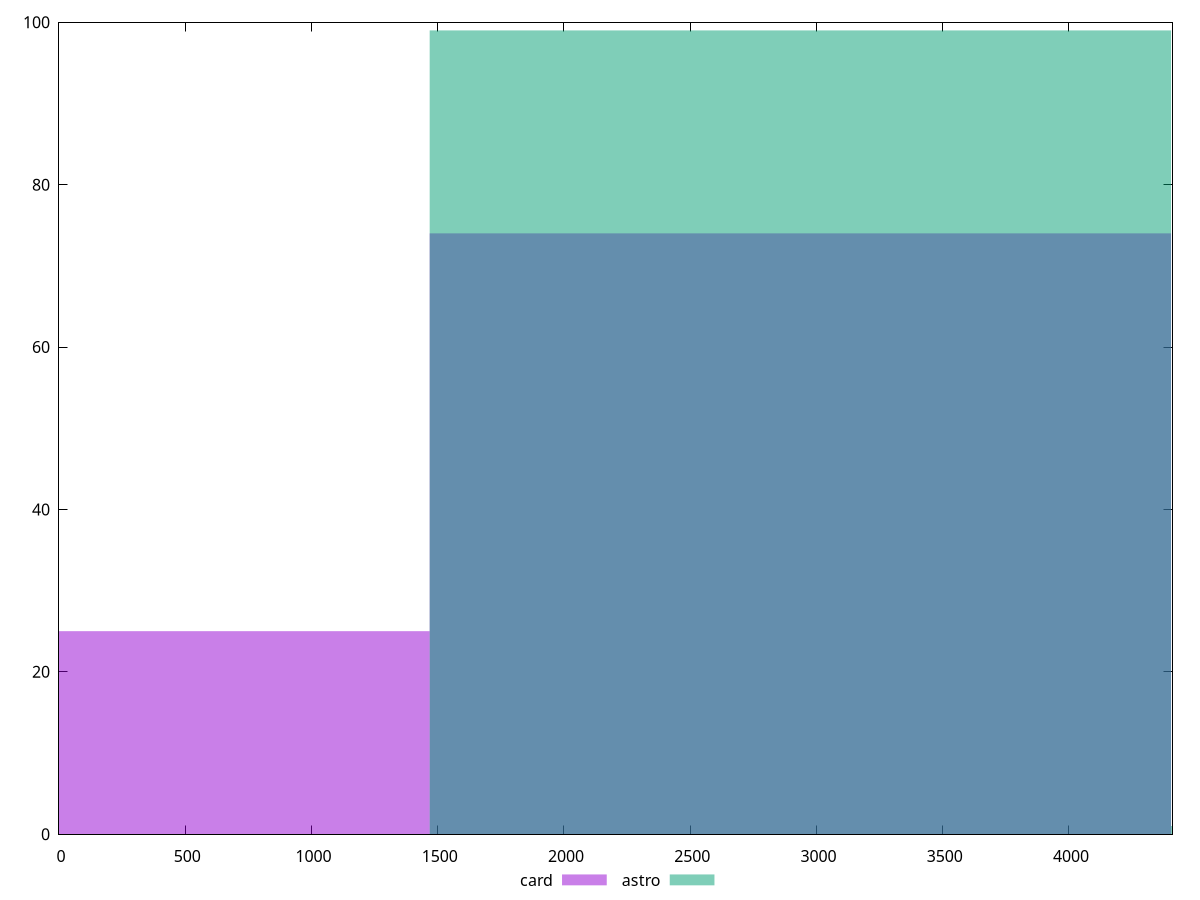 reset

$card <<EOF
2936.2111265027675 74
0 25
EOF

$astro <<EOF
2936.2111265027675 99
5872.422253005535 1
EOF

set key outside below
set boxwidth 2936.2111265027675
set xrange [0:4410]
set yrange [0:100]
set trange [0:100]
set style fill transparent solid 0.5 noborder
set terminal svg size 640, 500 enhanced background rgb 'white'
set output "report/report_00029_2021-02-24T13-36-40.390Z/unused-javascript/comparison/histogram/2_vs_3.svg"

plot $card title "card" with boxes, \
     $astro title "astro" with boxes

reset
